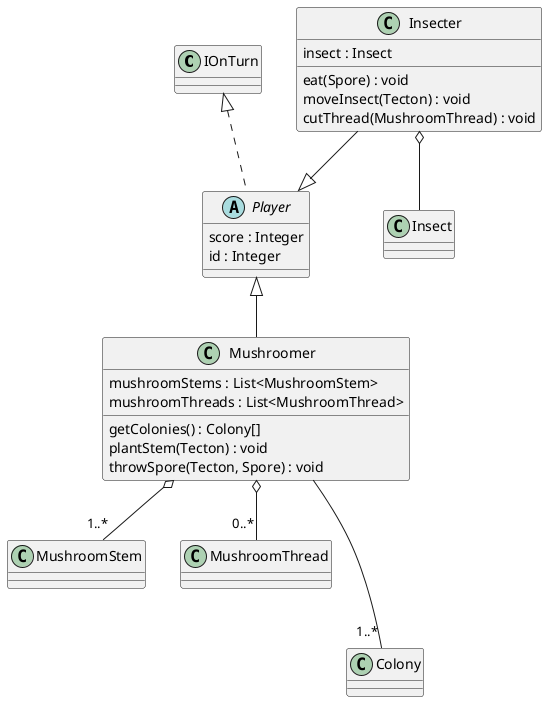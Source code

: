 @startuml player
IOnTurn <|.. Player
abstract class Player{
    score : Integer
    id : Integer
}

Player <|-- Mushroomer
Mushroomer o-- "1..*" MushroomStem
Mushroomer o-- "0..*" MushroomThread
Mushroomer --- "1..*" Colony
class Mushroomer{
    mushroomStems : List<MushroomStem>
    mushroomThreads : List<MushroomThread>
    getColonies() : Colony[]
    plantStem(Tecton) : void
    throwSpore(Tecton, Spore) : void
}

Insecter --|> Player
Insecter o-- Insect
class Insecter{
    insect : Insect
    eat(Spore) : void
    moveInsect(Tecton) : void
    cutThread(MushroomThread) : void
}
@enduml